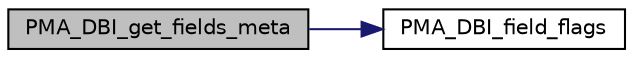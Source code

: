 digraph G
{
  edge [fontname="Helvetica",fontsize="10",labelfontname="Helvetica",labelfontsize="10"];
  node [fontname="Helvetica",fontsize="10",shape=record];
  rankdir="LR";
  Node1 [label="PMA_DBI_get_fields_meta",height=0.2,width=0.4,color="black", fillcolor="grey75", style="filled" fontcolor="black"];
  Node1 -> Node2 [color="midnightblue",fontsize="10",style="solid",fontname="Helvetica"];
  Node2 [label="PMA_DBI_field_flags",height=0.2,width=0.4,color="black", fillcolor="white", style="filled",URL="$drizzle_8dbi_8lib_8php.html#a182b2c5eafadd7a9aa5649b680251e8b",tooltip="returns concatenated string of human readable field flags"];
}
